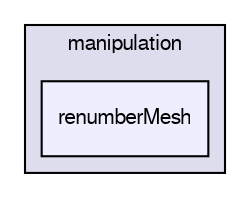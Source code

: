 digraph "applications/utilities/mesh/manipulation/renumberMesh" {
  bgcolor=transparent;
  compound=true
  node [ fontsize="10", fontname="FreeSans"];
  edge [ labelfontsize="10", labelfontname="FreeSans"];
  subgraph clusterdir_15449a1ef4a09517cc5e2efa6b11565e {
    graph [ bgcolor="#ddddee", pencolor="black", label="manipulation" fontname="FreeSans", fontsize="10", URL="dir_15449a1ef4a09517cc5e2efa6b11565e.html"]
  dir_0ffc0453c8c3e78f2b567ca19b060a37 [shape=box, label="renumberMesh", style="filled", fillcolor="#eeeeff", pencolor="black", URL="dir_0ffc0453c8c3e78f2b567ca19b060a37.html"];
  }
}
